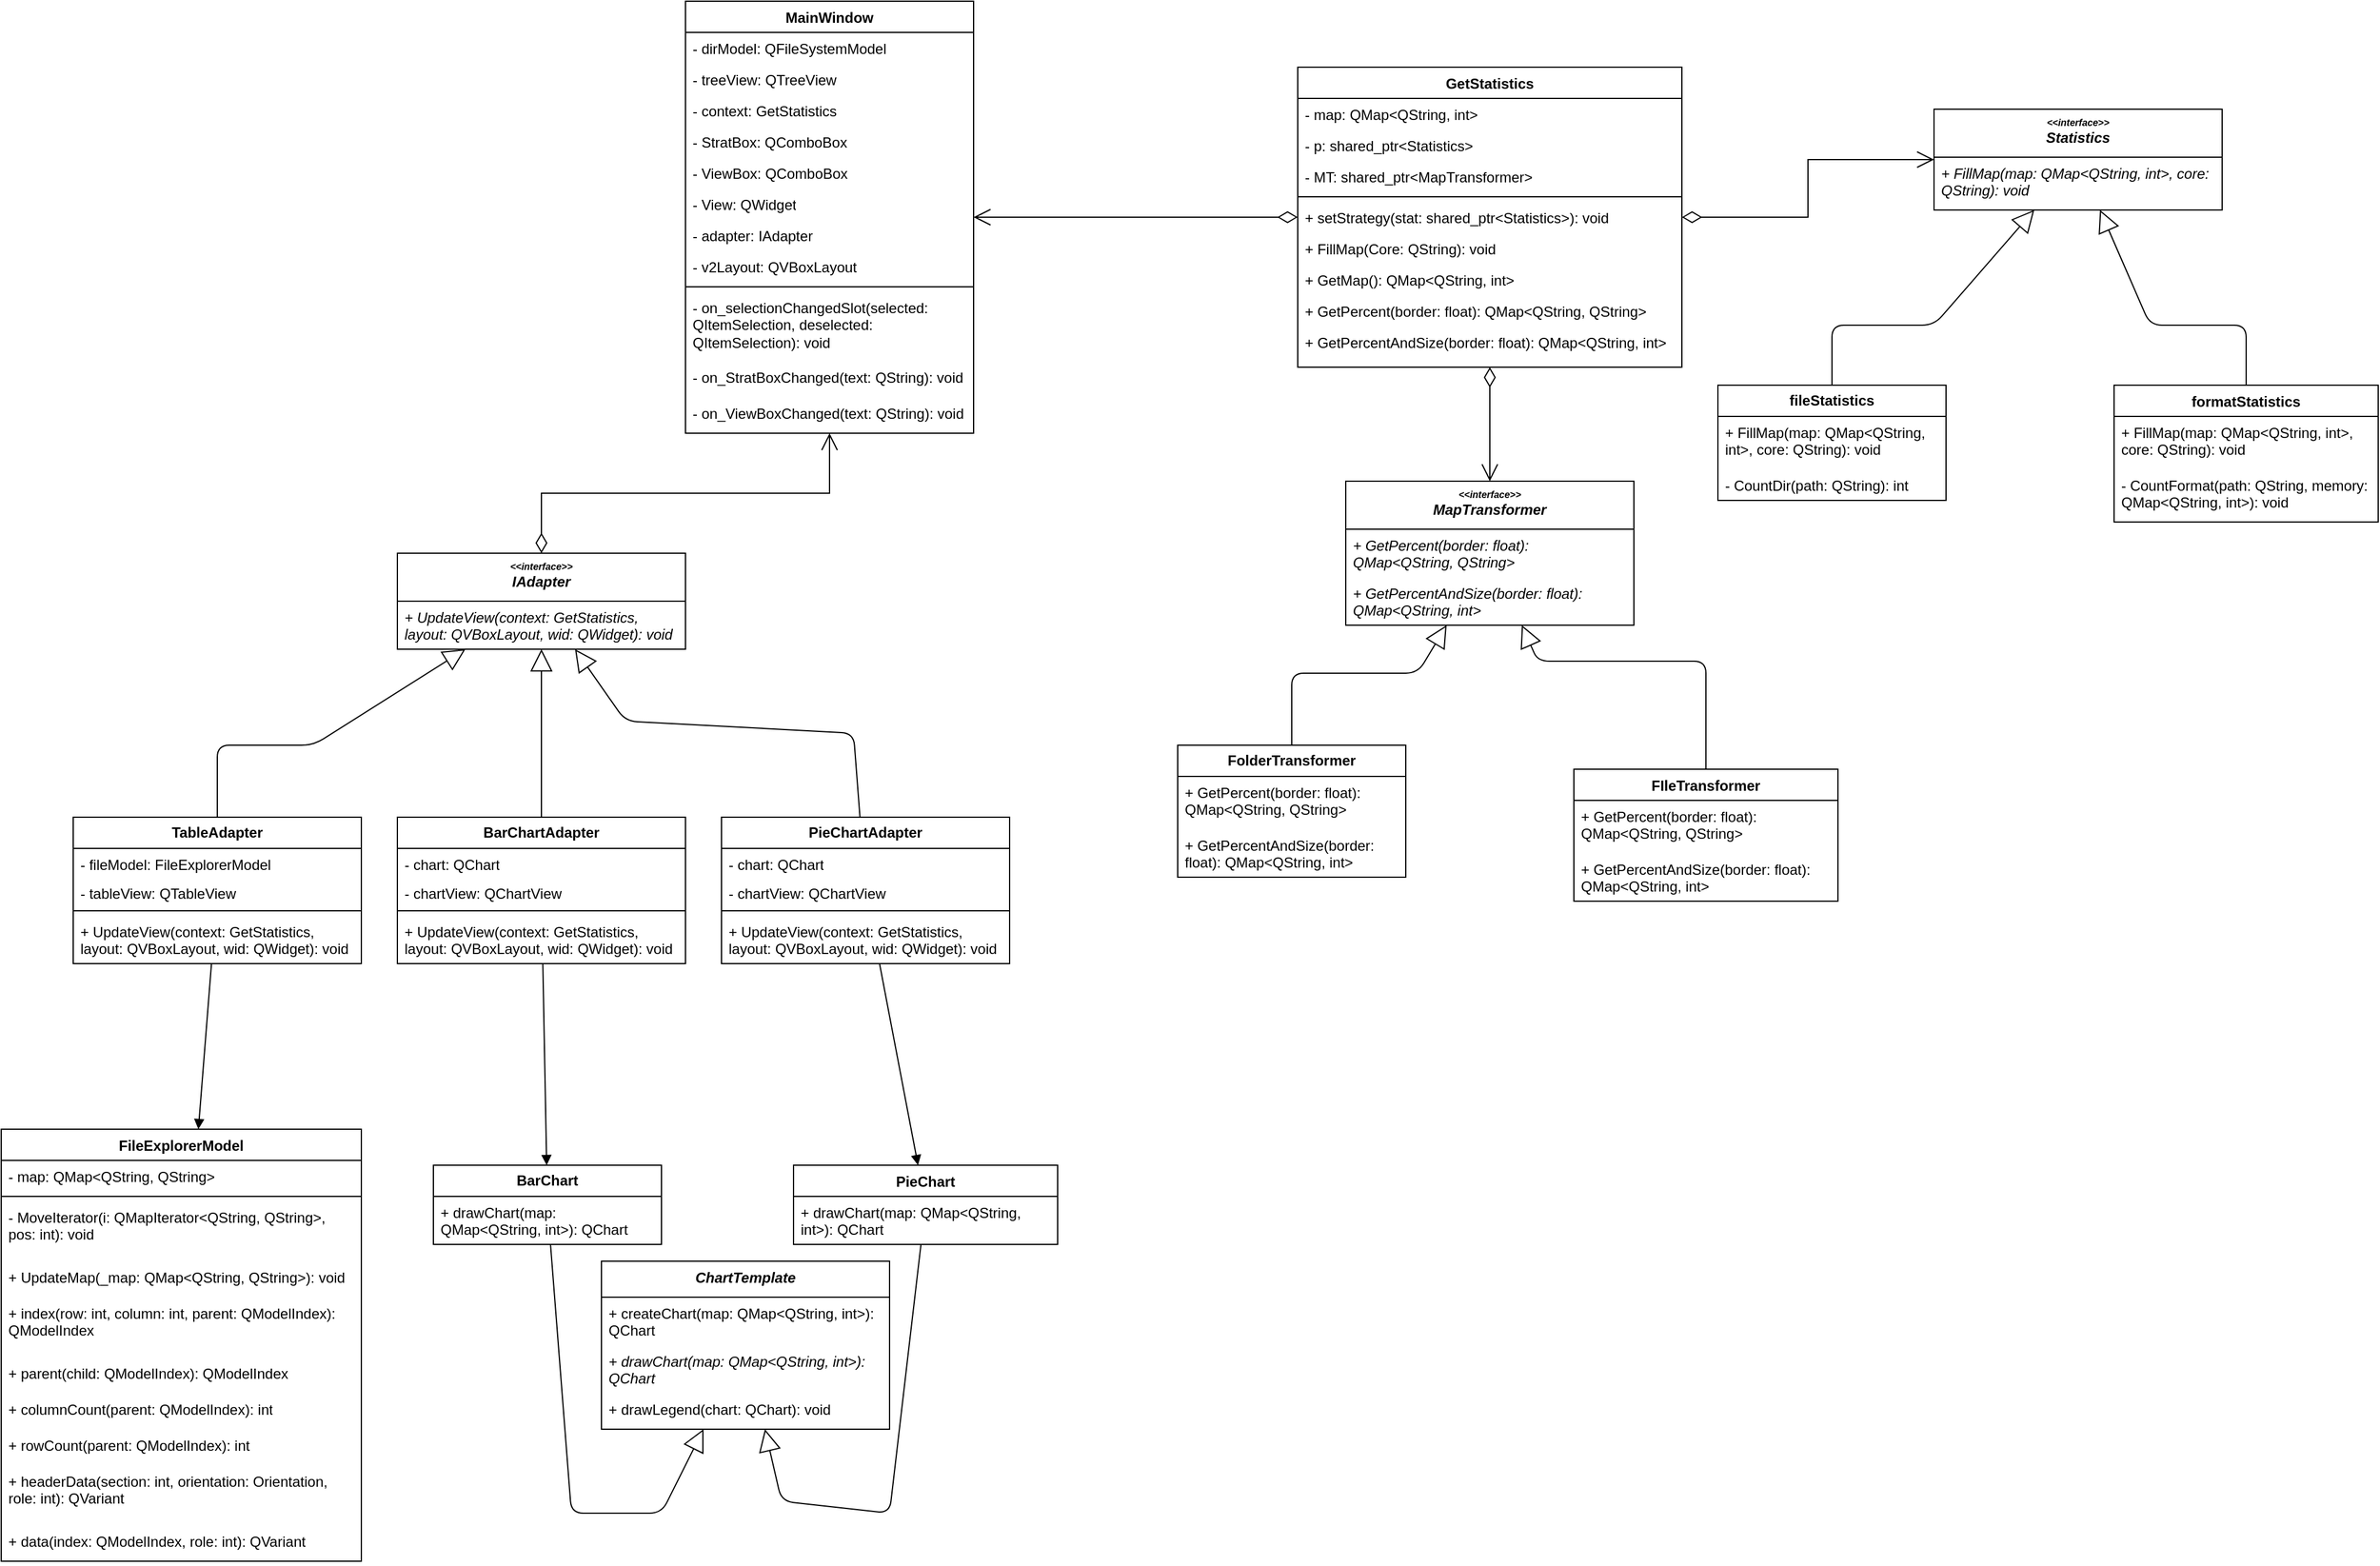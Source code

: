 <mxfile version="24.4.13" type="device">
  <diagram name="Страница — 1" id="tkpHR16uuRoaynLz8A9B">
    <mxGraphModel dx="1051" dy="880" grid="1" gridSize="10" guides="1" tooltips="1" connect="1" arrows="1" fold="1" page="1" pageScale="1" pageWidth="4681" pageHeight="3300" math="0" shadow="0">
      <root>
        <mxCell id="0" />
        <mxCell id="1" parent="0" />
        <mxCell id="_VxhqgntFJ6aZ2EaDgPc-1" value="&lt;div style=&quot;font-size: 8px;&quot;&gt;&lt;i&gt;&amp;lt;&amp;lt;interface&amp;gt;&amp;gt;&lt;/i&gt;&lt;/div&gt;&lt;i&gt;Statistics&lt;/i&gt;" style="swimlane;fontStyle=1;align=center;verticalAlign=top;childLayout=stackLayout;horizontal=1;startSize=40;horizontalStack=0;resizeParent=1;resizeParentMax=0;resizeLast=0;collapsible=1;marginBottom=0;whiteSpace=wrap;html=1;" parent="1" vertex="1">
          <mxGeometry x="2070" y="790" width="240" height="84" as="geometry" />
        </mxCell>
        <mxCell id="_VxhqgntFJ6aZ2EaDgPc-4" value="&lt;i&gt;+ FillMap(map: QMap&amp;lt;QString, int&amp;gt;, core: QString): void&lt;/i&gt;" style="text;strokeColor=none;fillColor=none;align=left;verticalAlign=top;spacingLeft=4;spacingRight=4;overflow=hidden;rotatable=0;points=[[0,0.5],[1,0.5]];portConstraint=eastwest;whiteSpace=wrap;html=1;" parent="_VxhqgntFJ6aZ2EaDgPc-1" vertex="1">
          <mxGeometry y="40" width="240" height="44" as="geometry" />
        </mxCell>
        <mxCell id="_VxhqgntFJ6aZ2EaDgPc-7" value="&lt;b&gt;fileStatistics&lt;/b&gt;" style="swimlane;fontStyle=0;childLayout=stackLayout;horizontal=1;startSize=26;fillColor=none;horizontalStack=0;resizeParent=1;resizeParentMax=0;resizeLast=0;collapsible=1;marginBottom=0;whiteSpace=wrap;html=1;" parent="1" vertex="1">
          <mxGeometry x="1890" y="1020" width="190" height="96" as="geometry" />
        </mxCell>
        <mxCell id="_VxhqgntFJ6aZ2EaDgPc-29" value="+ FillMap(map: QMap&amp;lt;QString, int&amp;gt;, core: QString): void" style="text;strokeColor=none;fillColor=none;align=left;verticalAlign=top;spacingLeft=4;spacingRight=4;overflow=hidden;rotatable=0;points=[[0,0.5],[1,0.5]];portConstraint=eastwest;whiteSpace=wrap;html=1;" parent="_VxhqgntFJ6aZ2EaDgPc-7" vertex="1">
          <mxGeometry y="26" width="190" height="44" as="geometry" />
        </mxCell>
        <mxCell id="_VxhqgntFJ6aZ2EaDgPc-9" value="- CountDir(path: QString): int" style="text;strokeColor=none;fillColor=none;align=left;verticalAlign=top;spacingLeft=4;spacingRight=4;overflow=hidden;rotatable=0;points=[[0,0.5],[1,0.5]];portConstraint=eastwest;whiteSpace=wrap;html=1;" parent="_VxhqgntFJ6aZ2EaDgPc-7" vertex="1">
          <mxGeometry y="70" width="190" height="26" as="geometry" />
        </mxCell>
        <mxCell id="_VxhqgntFJ6aZ2EaDgPc-12" value="formatStatistics" style="swimlane;fontStyle=1;align=center;verticalAlign=top;childLayout=stackLayout;horizontal=1;startSize=26;horizontalStack=0;resizeParent=1;resizeParentMax=0;resizeLast=0;collapsible=1;marginBottom=0;whiteSpace=wrap;html=1;" parent="1" vertex="1">
          <mxGeometry x="2220" y="1020" width="220" height="114" as="geometry" />
        </mxCell>
        <mxCell id="_VxhqgntFJ6aZ2EaDgPc-30" value="+ FillMap(map: QMap&amp;lt;QString, int&amp;gt;, core: QString): void" style="text;strokeColor=none;fillColor=none;align=left;verticalAlign=top;spacingLeft=4;spacingRight=4;overflow=hidden;rotatable=0;points=[[0,0.5],[1,0.5]];portConstraint=eastwest;whiteSpace=wrap;html=1;" parent="_VxhqgntFJ6aZ2EaDgPc-12" vertex="1">
          <mxGeometry y="26" width="220" height="44" as="geometry" />
        </mxCell>
        <mxCell id="_VxhqgntFJ6aZ2EaDgPc-18" value="- CountFormat(path: QString, memory:&amp;nbsp; QMap&amp;lt;QString, int&amp;gt;): void" style="text;strokeColor=none;fillColor=none;align=left;verticalAlign=top;spacingLeft=4;spacingRight=4;overflow=hidden;rotatable=0;points=[[0,0.5],[1,0.5]];portConstraint=eastwest;whiteSpace=wrap;html=1;" parent="_VxhqgntFJ6aZ2EaDgPc-12" vertex="1">
          <mxGeometry y="70" width="220" height="44" as="geometry" />
        </mxCell>
        <mxCell id="_VxhqgntFJ6aZ2EaDgPc-19" value="GetStatistics" style="swimlane;fontStyle=1;align=center;verticalAlign=top;childLayout=stackLayout;horizontal=1;startSize=26;horizontalStack=0;resizeParent=1;resizeParentMax=0;resizeLast=0;collapsible=1;marginBottom=0;whiteSpace=wrap;html=1;" parent="1" vertex="1">
          <mxGeometry x="1540" y="755" width="320" height="250" as="geometry" />
        </mxCell>
        <mxCell id="_VxhqgntFJ6aZ2EaDgPc-2" value="- map: QMap&amp;lt;QString, int&amp;gt;" style="text;strokeColor=none;fillColor=none;align=left;verticalAlign=top;spacingLeft=4;spacingRight=4;overflow=hidden;rotatable=0;points=[[0,0.5],[1,0.5]];portConstraint=eastwest;whiteSpace=wrap;html=1;" parent="_VxhqgntFJ6aZ2EaDgPc-19" vertex="1">
          <mxGeometry y="26" width="320" height="26" as="geometry" />
        </mxCell>
        <mxCell id="_VxhqgntFJ6aZ2EaDgPc-20" value="- p: shared_ptr&amp;lt;Statistics&amp;gt;" style="text;strokeColor=none;fillColor=none;align=left;verticalAlign=top;spacingLeft=4;spacingRight=4;overflow=hidden;rotatable=0;points=[[0,0.5],[1,0.5]];portConstraint=eastwest;whiteSpace=wrap;html=1;" parent="_VxhqgntFJ6aZ2EaDgPc-19" vertex="1">
          <mxGeometry y="52" width="320" height="26" as="geometry" />
        </mxCell>
        <mxCell id="LrpvLRprnNA-QOhYwSPT-2" value="- MT: shared_ptr&amp;lt;MapTransformer&amp;gt;" style="text;strokeColor=none;fillColor=none;align=left;verticalAlign=top;spacingLeft=4;spacingRight=4;overflow=hidden;rotatable=0;points=[[0,0.5],[1,0.5]];portConstraint=eastwest;whiteSpace=wrap;html=1;" vertex="1" parent="_VxhqgntFJ6aZ2EaDgPc-19">
          <mxGeometry y="78" width="320" height="26" as="geometry" />
        </mxCell>
        <mxCell id="_VxhqgntFJ6aZ2EaDgPc-21" value="" style="line;strokeWidth=1;fillColor=none;align=left;verticalAlign=middle;spacingTop=-1;spacingLeft=3;spacingRight=3;rotatable=0;labelPosition=right;points=[];portConstraint=eastwest;strokeColor=inherit;" parent="_VxhqgntFJ6aZ2EaDgPc-19" vertex="1">
          <mxGeometry y="104" width="320" height="8" as="geometry" />
        </mxCell>
        <mxCell id="_VxhqgntFJ6aZ2EaDgPc-22" value="+ setStrategy(stat: shared_ptr&amp;lt;Statistics&amp;gt;): void" style="text;strokeColor=none;fillColor=none;align=left;verticalAlign=top;spacingLeft=4;spacingRight=4;overflow=hidden;rotatable=0;points=[[0,0.5],[1,0.5]];portConstraint=eastwest;whiteSpace=wrap;html=1;" parent="_VxhqgntFJ6aZ2EaDgPc-19" vertex="1">
          <mxGeometry y="112" width="320" height="26" as="geometry" />
        </mxCell>
        <mxCell id="_VxhqgntFJ6aZ2EaDgPc-23" value="+ FillMap(Core: QString): void" style="text;strokeColor=none;fillColor=none;align=left;verticalAlign=top;spacingLeft=4;spacingRight=4;overflow=hidden;rotatable=0;points=[[0,0.5],[1,0.5]];portConstraint=eastwest;whiteSpace=wrap;html=1;" parent="_VxhqgntFJ6aZ2EaDgPc-19" vertex="1">
          <mxGeometry y="138" width="320" height="26" as="geometry" />
        </mxCell>
        <mxCell id="_VxhqgntFJ6aZ2EaDgPc-24" value="+ GetMap(): QMap&amp;lt;QString, int&amp;gt;" style="text;strokeColor=none;fillColor=none;align=left;verticalAlign=top;spacingLeft=4;spacingRight=4;overflow=hidden;rotatable=0;points=[[0,0.5],[1,0.5]];portConstraint=eastwest;whiteSpace=wrap;html=1;" parent="_VxhqgntFJ6aZ2EaDgPc-19" vertex="1">
          <mxGeometry y="164" width="320" height="26" as="geometry" />
        </mxCell>
        <mxCell id="LrpvLRprnNA-QOhYwSPT-3" value="+ GetPercent(border: float): QMap&amp;lt;QString, QString&amp;gt;" style="text;strokeColor=none;fillColor=none;align=left;verticalAlign=top;spacingLeft=4;spacingRight=4;overflow=hidden;rotatable=0;points=[[0,0.5],[1,0.5]];portConstraint=eastwest;whiteSpace=wrap;html=1;" vertex="1" parent="_VxhqgntFJ6aZ2EaDgPc-19">
          <mxGeometry y="190" width="320" height="26" as="geometry" />
        </mxCell>
        <mxCell id="LrpvLRprnNA-QOhYwSPT-4" value="+ GetPercentAndSize(border: float): QMap&amp;lt;QString, int&amp;gt;" style="text;strokeColor=none;fillColor=none;align=left;verticalAlign=top;spacingLeft=4;spacingRight=4;overflow=hidden;rotatable=0;points=[[0,0.5],[1,0.5]];portConstraint=eastwest;whiteSpace=wrap;html=1;" vertex="1" parent="_VxhqgntFJ6aZ2EaDgPc-19">
          <mxGeometry y="216" width="320" height="34" as="geometry" />
        </mxCell>
        <mxCell id="_VxhqgntFJ6aZ2EaDgPc-27" value="" style="endArrow=block;endSize=16;endFill=0;html=1;rounded=1;curved=0;" parent="1" source="_VxhqgntFJ6aZ2EaDgPc-12" target="_VxhqgntFJ6aZ2EaDgPc-1" edge="1">
          <mxGeometry width="160" relative="1" as="geometry">
            <mxPoint x="2150" y="980" as="sourcePoint" />
            <mxPoint x="2310" y="980" as="targetPoint" />
            <Array as="points">
              <mxPoint x="2330" y="970" />
              <mxPoint x="2250" y="970" />
            </Array>
          </mxGeometry>
        </mxCell>
        <mxCell id="_VxhqgntFJ6aZ2EaDgPc-28" value="" style="endArrow=block;endSize=16;endFill=0;html=1;rounded=1;curved=0;" parent="1" source="_VxhqgntFJ6aZ2EaDgPc-7" target="_VxhqgntFJ6aZ2EaDgPc-1" edge="1">
          <mxGeometry width="160" relative="1" as="geometry">
            <mxPoint x="1970" y="950" as="sourcePoint" />
            <mxPoint x="2130" y="950" as="targetPoint" />
            <Array as="points">
              <mxPoint x="1985" y="970" />
              <mxPoint x="2070" y="970" />
            </Array>
          </mxGeometry>
        </mxCell>
        <mxCell id="_VxhqgntFJ6aZ2EaDgPc-31" value="" style="endArrow=open;html=1;endSize=12;startArrow=diamondThin;startSize=14;startFill=0;edgeStyle=orthogonalEdgeStyle;align=left;verticalAlign=bottom;rounded=0;" parent="1" source="_VxhqgntFJ6aZ2EaDgPc-19" target="_VxhqgntFJ6aZ2EaDgPc-1" edge="1">
          <mxGeometry x="-1" y="3" relative="1" as="geometry">
            <mxPoint x="2010" y="1000" as="sourcePoint" />
            <mxPoint x="2170" y="1000" as="targetPoint" />
          </mxGeometry>
        </mxCell>
        <mxCell id="LrpvLRprnNA-QOhYwSPT-5" value="&lt;div style=&quot;font-size: 8px;&quot;&gt;&lt;i&gt;&amp;lt;&amp;lt;interface&amp;gt;&amp;gt;&lt;/i&gt;&lt;/div&gt;&lt;i&gt;MapTransformer&lt;/i&gt;" style="swimlane;fontStyle=1;align=center;verticalAlign=top;childLayout=stackLayout;horizontal=1;startSize=40;horizontalStack=0;resizeParent=1;resizeParentMax=0;resizeLast=0;collapsible=1;marginBottom=0;whiteSpace=wrap;html=1;" vertex="1" parent="1">
          <mxGeometry x="1580" y="1100" width="240" height="120" as="geometry" />
        </mxCell>
        <mxCell id="LrpvLRprnNA-QOhYwSPT-16" value="&lt;i&gt;+ GetPercent(border: float): QMap&amp;lt;QString, QString&amp;gt;&lt;/i&gt;" style="text;strokeColor=none;fillColor=none;align=left;verticalAlign=top;spacingLeft=4;spacingRight=4;overflow=hidden;rotatable=0;points=[[0,0.5],[1,0.5]];portConstraint=eastwest;whiteSpace=wrap;html=1;" vertex="1" parent="LrpvLRprnNA-QOhYwSPT-5">
          <mxGeometry y="40" width="240" height="40" as="geometry" />
        </mxCell>
        <mxCell id="LrpvLRprnNA-QOhYwSPT-17" value="&lt;i&gt;+ GetPercentAndSize(border: float): QMap&amp;lt;QString, int&amp;gt;&lt;/i&gt;" style="text;strokeColor=none;fillColor=none;align=left;verticalAlign=top;spacingLeft=4;spacingRight=4;overflow=hidden;rotatable=0;points=[[0,0.5],[1,0.5]];portConstraint=eastwest;whiteSpace=wrap;html=1;" vertex="1" parent="LrpvLRprnNA-QOhYwSPT-5">
          <mxGeometry y="80" width="240" height="40" as="geometry" />
        </mxCell>
        <mxCell id="LrpvLRprnNA-QOhYwSPT-7" value="&lt;b&gt;FolderTransformer&lt;/b&gt;" style="swimlane;fontStyle=0;childLayout=stackLayout;horizontal=1;startSize=26;fillColor=none;horizontalStack=0;resizeParent=1;resizeParentMax=0;resizeLast=0;collapsible=1;marginBottom=0;whiteSpace=wrap;html=1;" vertex="1" parent="1">
          <mxGeometry x="1440" y="1320" width="190" height="110" as="geometry" />
        </mxCell>
        <mxCell id="LrpvLRprnNA-QOhYwSPT-18" value="+ GetPercent(border: float): QMap&amp;lt;QString, QString&amp;gt;" style="text;strokeColor=none;fillColor=none;align=left;verticalAlign=top;spacingLeft=4;spacingRight=4;overflow=hidden;rotatable=0;points=[[0,0.5],[1,0.5]];portConstraint=eastwest;whiteSpace=wrap;html=1;" vertex="1" parent="LrpvLRprnNA-QOhYwSPT-7">
          <mxGeometry y="26" width="190" height="44" as="geometry" />
        </mxCell>
        <mxCell id="LrpvLRprnNA-QOhYwSPT-19" value="+ GetPercentAndSize(border: float): QMap&amp;lt;QString, int&amp;gt;" style="text;strokeColor=none;fillColor=none;align=left;verticalAlign=top;spacingLeft=4;spacingRight=4;overflow=hidden;rotatable=0;points=[[0,0.5],[1,0.5]];portConstraint=eastwest;whiteSpace=wrap;html=1;" vertex="1" parent="LrpvLRprnNA-QOhYwSPT-7">
          <mxGeometry y="70" width="190" height="40" as="geometry" />
        </mxCell>
        <mxCell id="LrpvLRprnNA-QOhYwSPT-10" value="FIleTransformer" style="swimlane;fontStyle=1;align=center;verticalAlign=top;childLayout=stackLayout;horizontal=1;startSize=26;horizontalStack=0;resizeParent=1;resizeParentMax=0;resizeLast=0;collapsible=1;marginBottom=0;whiteSpace=wrap;html=1;" vertex="1" parent="1">
          <mxGeometry x="1770" y="1340" width="220" height="110" as="geometry" />
        </mxCell>
        <mxCell id="LrpvLRprnNA-QOhYwSPT-20" value="+ GetPercent(border: float): QMap&amp;lt;QString, QString&amp;gt;" style="text;strokeColor=none;fillColor=none;align=left;verticalAlign=top;spacingLeft=4;spacingRight=4;overflow=hidden;rotatable=0;points=[[0,0.5],[1,0.5]];portConstraint=eastwest;whiteSpace=wrap;html=1;" vertex="1" parent="LrpvLRprnNA-QOhYwSPT-10">
          <mxGeometry y="26" width="220" height="44" as="geometry" />
        </mxCell>
        <mxCell id="LrpvLRprnNA-QOhYwSPT-21" value="+ GetPercentAndSize(border: float): QMap&amp;lt;QString, int&amp;gt;" style="text;strokeColor=none;fillColor=none;align=left;verticalAlign=top;spacingLeft=4;spacingRight=4;overflow=hidden;rotatable=0;points=[[0,0.5],[1,0.5]];portConstraint=eastwest;whiteSpace=wrap;html=1;" vertex="1" parent="LrpvLRprnNA-QOhYwSPT-10">
          <mxGeometry y="70" width="220" height="40" as="geometry" />
        </mxCell>
        <mxCell id="LrpvLRprnNA-QOhYwSPT-13" value="" style="endArrow=block;endSize=16;endFill=0;html=1;rounded=1;curved=0;" edge="1" parent="1" source="LrpvLRprnNA-QOhYwSPT-10" target="LrpvLRprnNA-QOhYwSPT-5">
          <mxGeometry width="160" relative="1" as="geometry">
            <mxPoint x="1700" y="1240" as="sourcePoint" />
            <mxPoint x="1860" y="1240" as="targetPoint" />
            <Array as="points">
              <mxPoint x="1880" y="1250" />
              <mxPoint x="1740" y="1250" />
            </Array>
          </mxGeometry>
        </mxCell>
        <mxCell id="LrpvLRprnNA-QOhYwSPT-14" value="" style="endArrow=block;endSize=16;endFill=0;html=1;rounded=1;curved=0;" edge="1" parent="1" source="LrpvLRprnNA-QOhYwSPT-7" target="LrpvLRprnNA-QOhYwSPT-5">
          <mxGeometry width="160" relative="1" as="geometry">
            <mxPoint x="1520" y="1210" as="sourcePoint" />
            <mxPoint x="1680" y="1210" as="targetPoint" />
            <Array as="points">
              <mxPoint x="1535" y="1260" />
              <mxPoint x="1640" y="1260" />
            </Array>
          </mxGeometry>
        </mxCell>
        <mxCell id="LrpvLRprnNA-QOhYwSPT-15" value="" style="endArrow=open;html=1;endSize=12;startArrow=diamondThin;startSize=14;startFill=0;edgeStyle=orthogonalEdgeStyle;align=left;verticalAlign=bottom;rounded=0;" edge="1" parent="1" target="LrpvLRprnNA-QOhYwSPT-5" source="_VxhqgntFJ6aZ2EaDgPc-19">
          <mxGeometry x="-1" y="3" relative="1" as="geometry">
            <mxPoint x="1260" y="1041" as="sourcePoint" />
            <mxPoint x="1590" y="1080" as="targetPoint" />
          </mxGeometry>
        </mxCell>
        <mxCell id="LrpvLRprnNA-QOhYwSPT-22" value="FileExplorerModel" style="swimlane;fontStyle=1;align=center;verticalAlign=top;childLayout=stackLayout;horizontal=1;startSize=26;horizontalStack=0;resizeParent=1;resizeParentMax=0;resizeLast=0;collapsible=1;marginBottom=0;whiteSpace=wrap;html=1;" vertex="1" parent="1">
          <mxGeometry x="460" y="1640" width="300" height="360" as="geometry" />
        </mxCell>
        <mxCell id="LrpvLRprnNA-QOhYwSPT-23" value="- map: QMap&amp;lt;QString, QString&amp;gt;" style="text;strokeColor=none;fillColor=none;align=left;verticalAlign=top;spacingLeft=4;spacingRight=4;overflow=hidden;rotatable=0;points=[[0,0.5],[1,0.5]];portConstraint=eastwest;whiteSpace=wrap;html=1;" vertex="1" parent="LrpvLRprnNA-QOhYwSPT-22">
          <mxGeometry y="26" width="300" height="26" as="geometry" />
        </mxCell>
        <mxCell id="LrpvLRprnNA-QOhYwSPT-24" value="" style="line;strokeWidth=1;fillColor=none;align=left;verticalAlign=middle;spacingTop=-1;spacingLeft=3;spacingRight=3;rotatable=0;labelPosition=right;points=[];portConstraint=eastwest;strokeColor=inherit;" vertex="1" parent="LrpvLRprnNA-QOhYwSPT-22">
          <mxGeometry y="52" width="300" height="8" as="geometry" />
        </mxCell>
        <mxCell id="LrpvLRprnNA-QOhYwSPT-25" value="- MoveIterator(i: QMapIterator&amp;lt;QString, QString&amp;gt;, pos: int): void" style="text;strokeColor=none;fillColor=none;align=left;verticalAlign=top;spacingLeft=4;spacingRight=4;overflow=hidden;rotatable=0;points=[[0,0.5],[1,0.5]];portConstraint=eastwest;whiteSpace=wrap;html=1;" vertex="1" parent="LrpvLRprnNA-QOhYwSPT-22">
          <mxGeometry y="60" width="300" height="50" as="geometry" />
        </mxCell>
        <mxCell id="LrpvLRprnNA-QOhYwSPT-32" value="+ UpdateMap(_map: QMap&amp;lt;QString, QString&amp;gt;): void" style="text;strokeColor=none;fillColor=none;align=left;verticalAlign=top;spacingLeft=4;spacingRight=4;overflow=hidden;rotatable=0;points=[[0,0.5],[1,0.5]];portConstraint=eastwest;whiteSpace=wrap;html=1;" vertex="1" parent="LrpvLRprnNA-QOhYwSPT-22">
          <mxGeometry y="110" width="300" height="30" as="geometry" />
        </mxCell>
        <mxCell id="LrpvLRprnNA-QOhYwSPT-26" value="+ index(row: int, column: int, parent: QModelIndex): QModelIndex" style="text;strokeColor=none;fillColor=none;align=left;verticalAlign=top;spacingLeft=4;spacingRight=4;overflow=hidden;rotatable=0;points=[[0,0.5],[1,0.5]];portConstraint=eastwest;whiteSpace=wrap;html=1;" vertex="1" parent="LrpvLRprnNA-QOhYwSPT-22">
          <mxGeometry y="140" width="300" height="50" as="geometry" />
        </mxCell>
        <mxCell id="LrpvLRprnNA-QOhYwSPT-27" value="+ parent(child: QModelIndex): QModelIndex" style="text;strokeColor=none;fillColor=none;align=left;verticalAlign=top;spacingLeft=4;spacingRight=4;overflow=hidden;rotatable=0;points=[[0,0.5],[1,0.5]];portConstraint=eastwest;whiteSpace=wrap;html=1;" vertex="1" parent="LrpvLRprnNA-QOhYwSPT-22">
          <mxGeometry y="190" width="300" height="30" as="geometry" />
        </mxCell>
        <mxCell id="LrpvLRprnNA-QOhYwSPT-28" value="+ columnCount(parent: QModelIndex): int" style="text;strokeColor=none;fillColor=none;align=left;verticalAlign=top;spacingLeft=4;spacingRight=4;overflow=hidden;rotatable=0;points=[[0,0.5],[1,0.5]];portConstraint=eastwest;whiteSpace=wrap;html=1;" vertex="1" parent="LrpvLRprnNA-QOhYwSPT-22">
          <mxGeometry y="220" width="300" height="30" as="geometry" />
        </mxCell>
        <mxCell id="LrpvLRprnNA-QOhYwSPT-29" value="+ rowCount(parent: QModelIndex): int" style="text;strokeColor=none;fillColor=none;align=left;verticalAlign=top;spacingLeft=4;spacingRight=4;overflow=hidden;rotatable=0;points=[[0,0.5],[1,0.5]];portConstraint=eastwest;whiteSpace=wrap;html=1;" vertex="1" parent="LrpvLRprnNA-QOhYwSPT-22">
          <mxGeometry y="250" width="300" height="30" as="geometry" />
        </mxCell>
        <mxCell id="LrpvLRprnNA-QOhYwSPT-30" value="+ headerData(section: int, orientation: Orientation, role: int): QVariant&lt;span style=&quot;font-family: monospace; font-size: 0px; text-wrap: nowrap;&quot;&gt;%3CmxGraphModel%3E%3Croot%3E%3CmxCell%20id%3D%220%22%2F%3E%3CmxCell%20id%3D%221%22%20parent%3D%220%22%2F%3E%3CmxCell%20id%3D%222%22%20value%3D%22%2B%20index(row%3A%20int%2C%20column%3A%20int%2C%20parent%3A%20QModelIndex)%3A%20QModelIndex%22%20style%3D%22text%3BstrokeColor%3Dnone%3BfillColor%3Dnone%3Balign%3Dleft%3BverticalAlign%3Dtop%3BspacingLeft%3D4%3BspacingRight%3D4%3Boverflow%3Dhidden%3Brotatable%3D0%3Bpoints%3D%5B%5B0%2C0.5%5D%2C%5B1%2C0.5%5D%5D%3BportConstraint%3Deastwest%3BwhiteSpace%3Dwrap%3Bhtml%3D1%3B%22%20vertex%3D%221%22%20parent%3D%221%22%3E%3CmxGeometry%20x%3D%22300%22%20y%3D%22930%22%20width%3D%22300%22%20height%3D%2250%22%20as%3D%22geometry%22%2F%3E%3C%2FmxCell%3E%3C%2Froot%3E%3C%2FmxGraphModel%3E&lt;/span&gt;" style="text;strokeColor=none;fillColor=none;align=left;verticalAlign=top;spacingLeft=4;spacingRight=4;overflow=hidden;rotatable=0;points=[[0,0.5],[1,0.5]];portConstraint=eastwest;whiteSpace=wrap;html=1;" vertex="1" parent="LrpvLRprnNA-QOhYwSPT-22">
          <mxGeometry y="280" width="300" height="50" as="geometry" />
        </mxCell>
        <mxCell id="LrpvLRprnNA-QOhYwSPT-31" value="+ data(index: QModelIndex, role: int): QVariant&lt;span style=&quot;font-family: monospace; font-size: 0px; text-wrap: nowrap;&quot;&gt;%3CmxGraphModel%3E%3Croot%3E%3CmxCell%20id%3D%220%22%2F%3E%3CmxCell%20id%3D%221%22%20parent%3D%220%22%2F%3E%3CmxCell%20id%3D%222%22%20value%3D%22%2B%20index(row%3A%20int%2C%20column%3A%20int%2C%20parent%3A%20QModelIndex)%3A%20QModelIndex%22%20style%3D%22text%3BstrokeColor%3Dnone%3BfillColor%3Dnone%3Balign%3Dleft%3BverticalAlign%3Dtop%3BspacingLeft%3D4%3BspacingRight%3D4%3Boverflow%3Dhidden%3Brotatable%3D0%3Bpoints%3D%5B%5B0%2C0.5%5D%2C%5B1%2C0.5%5D%5D%3BportConstraint%3Deastwest%3BwhiteSpace%3Dwrap%3Bhtml%3D1%3B%22%20vertex%3D%221%22%20parent%3D%221%22%3E%3CmxGeometry%20x%3D%22300%22%20y%3D%22930%22%20width%3D%22300%22%20height%3D%2250%22%20as%3D%22geometry%22%2F%3E%3C%2FmxCell%3E%3C%2Froot%3E%3C%2FmxGraphModel%3E&lt;/span&gt;" style="text;strokeColor=none;fillColor=none;align=left;verticalAlign=top;spacingLeft=4;spacingRight=4;overflow=hidden;rotatable=0;points=[[0,0.5],[1,0.5]];portConstraint=eastwest;whiteSpace=wrap;html=1;" vertex="1" parent="LrpvLRprnNA-QOhYwSPT-22">
          <mxGeometry y="330" width="300" height="30" as="geometry" />
        </mxCell>
        <mxCell id="LrpvLRprnNA-QOhYwSPT-33" value="&lt;div style=&quot;font-size: 8px;&quot;&gt;&lt;i style=&quot;background-color: initial; font-size: 12px;&quot;&gt;ChartTemplate&lt;/i&gt;&lt;br&gt;&lt;/div&gt;" style="swimlane;fontStyle=1;align=center;verticalAlign=top;childLayout=stackLayout;horizontal=1;startSize=30;horizontalStack=0;resizeParent=1;resizeParentMax=0;resizeLast=0;collapsible=1;marginBottom=0;whiteSpace=wrap;html=1;" vertex="1" parent="1">
          <mxGeometry x="960" y="1750" width="240" height="140" as="geometry" />
        </mxCell>
        <mxCell id="LrpvLRprnNA-QOhYwSPT-34" value="+ createChart(map: QMap&amp;lt;QString, int&amp;gt;): QChart" style="text;strokeColor=none;fillColor=none;align=left;verticalAlign=top;spacingLeft=4;spacingRight=4;overflow=hidden;rotatable=0;points=[[0,0.5],[1,0.5]];portConstraint=eastwest;whiteSpace=wrap;html=1;" vertex="1" parent="LrpvLRprnNA-QOhYwSPT-33">
          <mxGeometry y="30" width="240" height="40" as="geometry" />
        </mxCell>
        <mxCell id="LrpvLRprnNA-QOhYwSPT-44" value="&lt;i&gt;+ drawChart(map: QMap&amp;lt;QString, int&amp;gt;): QChart&lt;/i&gt;" style="text;strokeColor=none;fillColor=none;align=left;verticalAlign=top;spacingLeft=4;spacingRight=4;overflow=hidden;rotatable=0;points=[[0,0.5],[1,0.5]];portConstraint=eastwest;whiteSpace=wrap;html=1;" vertex="1" parent="LrpvLRprnNA-QOhYwSPT-33">
          <mxGeometry y="70" width="240" height="40" as="geometry" />
        </mxCell>
        <mxCell id="LrpvLRprnNA-QOhYwSPT-35" value="+ drawLegend(chart: QChart): void" style="text;strokeColor=none;fillColor=none;align=left;verticalAlign=top;spacingLeft=4;spacingRight=4;overflow=hidden;rotatable=0;points=[[0,0.5],[1,0.5]];portConstraint=eastwest;whiteSpace=wrap;html=1;" vertex="1" parent="LrpvLRprnNA-QOhYwSPT-33">
          <mxGeometry y="110" width="240" height="30" as="geometry" />
        </mxCell>
        <mxCell id="LrpvLRprnNA-QOhYwSPT-36" value="&lt;b&gt;BarChart&lt;/b&gt;" style="swimlane;fontStyle=0;childLayout=stackLayout;horizontal=1;startSize=26;fillColor=none;horizontalStack=0;resizeParent=1;resizeParentMax=0;resizeLast=0;collapsible=1;marginBottom=0;whiteSpace=wrap;html=1;" vertex="1" parent="1">
          <mxGeometry x="820" y="1670" width="190" height="66" as="geometry" />
        </mxCell>
        <mxCell id="LrpvLRprnNA-QOhYwSPT-45" value="+ drawChart(map: QMap&amp;lt;QString, int&amp;gt;): QChart" style="text;strokeColor=none;fillColor=none;align=left;verticalAlign=top;spacingLeft=4;spacingRight=4;overflow=hidden;rotatable=0;points=[[0,0.5],[1,0.5]];portConstraint=eastwest;whiteSpace=wrap;html=1;" vertex="1" parent="LrpvLRprnNA-QOhYwSPT-36">
          <mxGeometry y="26" width="190" height="40" as="geometry" />
        </mxCell>
        <mxCell id="LrpvLRprnNA-QOhYwSPT-39" value="PieChart" style="swimlane;fontStyle=1;align=center;verticalAlign=top;childLayout=stackLayout;horizontal=1;startSize=26;horizontalStack=0;resizeParent=1;resizeParentMax=0;resizeLast=0;collapsible=1;marginBottom=0;whiteSpace=wrap;html=1;" vertex="1" parent="1">
          <mxGeometry x="1120" y="1670" width="220" height="66" as="geometry" />
        </mxCell>
        <mxCell id="LrpvLRprnNA-QOhYwSPT-46" value="+ drawChart(map: QMap&amp;lt;QString, int&amp;gt;): QChart" style="text;strokeColor=none;fillColor=none;align=left;verticalAlign=top;spacingLeft=4;spacingRight=4;overflow=hidden;rotatable=0;points=[[0,0.5],[1,0.5]];portConstraint=eastwest;whiteSpace=wrap;html=1;" vertex="1" parent="LrpvLRprnNA-QOhYwSPT-39">
          <mxGeometry y="26" width="220" height="40" as="geometry" />
        </mxCell>
        <mxCell id="LrpvLRprnNA-QOhYwSPT-42" value="" style="endArrow=block;endSize=16;endFill=0;html=1;rounded=1;curved=0;" edge="1" parent="1" source="LrpvLRprnNA-QOhYwSPT-39" target="LrpvLRprnNA-QOhYwSPT-33">
          <mxGeometry width="160" relative="1" as="geometry">
            <mxPoint x="1200" y="1940" as="sourcePoint" />
            <mxPoint x="1360" y="1940" as="targetPoint" />
            <Array as="points">
              <mxPoint x="1200" y="1960" />
              <mxPoint x="1110" y="1950" />
            </Array>
          </mxGeometry>
        </mxCell>
        <mxCell id="LrpvLRprnNA-QOhYwSPT-43" value="" style="endArrow=block;endSize=16;endFill=0;html=1;rounded=1;curved=0;" edge="1" parent="1" source="LrpvLRprnNA-QOhYwSPT-36" target="LrpvLRprnNA-QOhYwSPT-33">
          <mxGeometry width="160" relative="1" as="geometry">
            <mxPoint x="1020" y="1910" as="sourcePoint" />
            <mxPoint x="1180" y="1910" as="targetPoint" />
            <Array as="points">
              <mxPoint x="935" y="1960" />
              <mxPoint x="1010" y="1960" />
            </Array>
          </mxGeometry>
        </mxCell>
        <mxCell id="LrpvLRprnNA-QOhYwSPT-51" value="&lt;div style=&quot;font-size: 8px;&quot;&gt;&lt;i&gt;&amp;lt;&amp;lt;interface&amp;gt;&amp;gt;&lt;/i&gt;&lt;/div&gt;&lt;i&gt;IAdapter&lt;/i&gt;" style="swimlane;fontStyle=1;align=center;verticalAlign=top;childLayout=stackLayout;horizontal=1;startSize=40;horizontalStack=0;resizeParent=1;resizeParentMax=0;resizeLast=0;collapsible=1;marginBottom=0;whiteSpace=wrap;html=1;" vertex="1" parent="1">
          <mxGeometry x="790" y="1160" width="240" height="80" as="geometry" />
        </mxCell>
        <mxCell id="LrpvLRprnNA-QOhYwSPT-52" value="&lt;i&gt;+ UpdateView(context: GetStatistics, layout: QVBoxLayout, wid: QWidget): void&lt;/i&gt;" style="text;strokeColor=none;fillColor=none;align=left;verticalAlign=top;spacingLeft=4;spacingRight=4;overflow=hidden;rotatable=0;points=[[0,0.5],[1,0.5]];portConstraint=eastwest;whiteSpace=wrap;html=1;" vertex="1" parent="LrpvLRprnNA-QOhYwSPT-51">
          <mxGeometry y="40" width="240" height="40" as="geometry" />
        </mxCell>
        <mxCell id="LrpvLRprnNA-QOhYwSPT-54" value="&lt;b&gt;TableAdapter&lt;/b&gt;" style="swimlane;fontStyle=0;childLayout=stackLayout;horizontal=1;startSize=26;fillColor=none;horizontalStack=0;resizeParent=1;resizeParentMax=0;resizeLast=0;collapsible=1;marginBottom=0;whiteSpace=wrap;html=1;" vertex="1" parent="1">
          <mxGeometry x="520" y="1380" width="240" height="122" as="geometry" />
        </mxCell>
        <mxCell id="LrpvLRprnNA-QOhYwSPT-55" value="- fileModel: FileExplorerModel" style="text;strokeColor=none;fillColor=none;align=left;verticalAlign=top;spacingLeft=4;spacingRight=4;overflow=hidden;rotatable=0;points=[[0,0.5],[1,0.5]];portConstraint=eastwest;whiteSpace=wrap;html=1;" vertex="1" parent="LrpvLRprnNA-QOhYwSPT-54">
          <mxGeometry y="26" width="240" height="24" as="geometry" />
        </mxCell>
        <mxCell id="LrpvLRprnNA-QOhYwSPT-59" value="- tableView: QTableView" style="text;strokeColor=none;fillColor=none;align=left;verticalAlign=top;spacingLeft=4;spacingRight=4;overflow=hidden;rotatable=0;points=[[0,0.5],[1,0.5]];portConstraint=eastwest;whiteSpace=wrap;html=1;" vertex="1" parent="LrpvLRprnNA-QOhYwSPT-54">
          <mxGeometry y="50" width="240" height="24" as="geometry" />
        </mxCell>
        <mxCell id="LrpvLRprnNA-QOhYwSPT-58" value="" style="line;strokeWidth=1;fillColor=none;align=left;verticalAlign=middle;spacingTop=-1;spacingLeft=3;spacingRight=3;rotatable=0;labelPosition=right;points=[];portConstraint=eastwest;strokeColor=inherit;" vertex="1" parent="LrpvLRprnNA-QOhYwSPT-54">
          <mxGeometry y="74" width="240" height="8" as="geometry" />
        </mxCell>
        <mxCell id="LrpvLRprnNA-QOhYwSPT-60" value="+ UpdateView(context: GetStatistics, layout: QVBoxLayout, wid: QWidget): void" style="text;strokeColor=none;fillColor=none;align=left;verticalAlign=top;spacingLeft=4;spacingRight=4;overflow=hidden;rotatable=0;points=[[0,0.5],[1,0.5]];portConstraint=eastwest;whiteSpace=wrap;html=1;" vertex="1" parent="LrpvLRprnNA-QOhYwSPT-54">
          <mxGeometry y="82" width="240" height="40" as="geometry" />
        </mxCell>
        <mxCell id="LrpvLRprnNA-QOhYwSPT-57" value="" style="endArrow=block;endSize=16;endFill=0;html=1;rounded=1;curved=0;" edge="1" parent="1" source="LrpvLRprnNA-QOhYwSPT-54" target="LrpvLRprnNA-QOhYwSPT-51">
          <mxGeometry width="160" relative="1" as="geometry">
            <mxPoint x="600" y="1270" as="sourcePoint" />
            <mxPoint x="744" y="1280" as="targetPoint" />
            <Array as="points">
              <mxPoint x="640" y="1320" />
              <mxPoint x="720" y="1320" />
            </Array>
          </mxGeometry>
        </mxCell>
        <mxCell id="LrpvLRprnNA-QOhYwSPT-61" value="&lt;b&gt;BarChartAdapter&lt;/b&gt;" style="swimlane;fontStyle=0;childLayout=stackLayout;horizontal=1;startSize=26;fillColor=none;horizontalStack=0;resizeParent=1;resizeParentMax=0;resizeLast=0;collapsible=1;marginBottom=0;whiteSpace=wrap;html=1;" vertex="1" parent="1">
          <mxGeometry x="790" y="1380" width="240" height="122" as="geometry" />
        </mxCell>
        <mxCell id="LrpvLRprnNA-QOhYwSPT-62" value="- chart: QChart" style="text;strokeColor=none;fillColor=none;align=left;verticalAlign=top;spacingLeft=4;spacingRight=4;overflow=hidden;rotatable=0;points=[[0,0.5],[1,0.5]];portConstraint=eastwest;whiteSpace=wrap;html=1;" vertex="1" parent="LrpvLRprnNA-QOhYwSPT-61">
          <mxGeometry y="26" width="240" height="24" as="geometry" />
        </mxCell>
        <mxCell id="LrpvLRprnNA-QOhYwSPT-63" value="- chartView: QChartView" style="text;strokeColor=none;fillColor=none;align=left;verticalAlign=top;spacingLeft=4;spacingRight=4;overflow=hidden;rotatable=0;points=[[0,0.5],[1,0.5]];portConstraint=eastwest;whiteSpace=wrap;html=1;" vertex="1" parent="LrpvLRprnNA-QOhYwSPT-61">
          <mxGeometry y="50" width="240" height="24" as="geometry" />
        </mxCell>
        <mxCell id="LrpvLRprnNA-QOhYwSPT-64" value="" style="line;strokeWidth=1;fillColor=none;align=left;verticalAlign=middle;spacingTop=-1;spacingLeft=3;spacingRight=3;rotatable=0;labelPosition=right;points=[];portConstraint=eastwest;strokeColor=inherit;" vertex="1" parent="LrpvLRprnNA-QOhYwSPT-61">
          <mxGeometry y="74" width="240" height="8" as="geometry" />
        </mxCell>
        <mxCell id="LrpvLRprnNA-QOhYwSPT-65" value="+ UpdateView(context: GetStatistics, layout: QVBoxLayout, wid: QWidget): void" style="text;strokeColor=none;fillColor=none;align=left;verticalAlign=top;spacingLeft=4;spacingRight=4;overflow=hidden;rotatable=0;points=[[0,0.5],[1,0.5]];portConstraint=eastwest;whiteSpace=wrap;html=1;" vertex="1" parent="LrpvLRprnNA-QOhYwSPT-61">
          <mxGeometry y="82" width="240" height="40" as="geometry" />
        </mxCell>
        <mxCell id="LrpvLRprnNA-QOhYwSPT-66" value="&lt;b&gt;PieChartAdapter&lt;/b&gt;" style="swimlane;fontStyle=0;childLayout=stackLayout;horizontal=1;startSize=26;fillColor=none;horizontalStack=0;resizeParent=1;resizeParentMax=0;resizeLast=0;collapsible=1;marginBottom=0;whiteSpace=wrap;html=1;" vertex="1" parent="1">
          <mxGeometry x="1060" y="1380" width="240" height="122" as="geometry" />
        </mxCell>
        <mxCell id="LrpvLRprnNA-QOhYwSPT-67" value="- chart: QChart" style="text;strokeColor=none;fillColor=none;align=left;verticalAlign=top;spacingLeft=4;spacingRight=4;overflow=hidden;rotatable=0;points=[[0,0.5],[1,0.5]];portConstraint=eastwest;whiteSpace=wrap;html=1;" vertex="1" parent="LrpvLRprnNA-QOhYwSPT-66">
          <mxGeometry y="26" width="240" height="24" as="geometry" />
        </mxCell>
        <mxCell id="LrpvLRprnNA-QOhYwSPT-68" value="- chartView: QChartView" style="text;strokeColor=none;fillColor=none;align=left;verticalAlign=top;spacingLeft=4;spacingRight=4;overflow=hidden;rotatable=0;points=[[0,0.5],[1,0.5]];portConstraint=eastwest;whiteSpace=wrap;html=1;" vertex="1" parent="LrpvLRprnNA-QOhYwSPT-66">
          <mxGeometry y="50" width="240" height="24" as="geometry" />
        </mxCell>
        <mxCell id="LrpvLRprnNA-QOhYwSPT-69" value="" style="line;strokeWidth=1;fillColor=none;align=left;verticalAlign=middle;spacingTop=-1;spacingLeft=3;spacingRight=3;rotatable=0;labelPosition=right;points=[];portConstraint=eastwest;strokeColor=inherit;" vertex="1" parent="LrpvLRprnNA-QOhYwSPT-66">
          <mxGeometry y="74" width="240" height="8" as="geometry" />
        </mxCell>
        <mxCell id="LrpvLRprnNA-QOhYwSPT-70" value="+ UpdateView(context: GetStatistics, layout: QVBoxLayout, wid: QWidget): void" style="text;strokeColor=none;fillColor=none;align=left;verticalAlign=top;spacingLeft=4;spacingRight=4;overflow=hidden;rotatable=0;points=[[0,0.5],[1,0.5]];portConstraint=eastwest;whiteSpace=wrap;html=1;" vertex="1" parent="LrpvLRprnNA-QOhYwSPT-66">
          <mxGeometry y="82" width="240" height="40" as="geometry" />
        </mxCell>
        <mxCell id="LrpvLRprnNA-QOhYwSPT-71" value="" style="endArrow=block;endSize=16;endFill=0;html=1;rounded=1;curved=0;" edge="1" parent="1" source="LrpvLRprnNA-QOhYwSPT-61" target="LrpvLRprnNA-QOhYwSPT-51">
          <mxGeometry width="160" relative="1" as="geometry">
            <mxPoint x="910" y="1360" as="sourcePoint" />
            <mxPoint x="1014" y="1260" as="targetPoint" />
            <Array as="points">
              <mxPoint x="910" y="1300" />
            </Array>
          </mxGeometry>
        </mxCell>
        <mxCell id="LrpvLRprnNA-QOhYwSPT-72" value="" style="endArrow=block;endSize=16;endFill=0;html=1;rounded=1;curved=0;" edge="1" parent="1" source="LrpvLRprnNA-QOhYwSPT-66" target="LrpvLRprnNA-QOhYwSPT-51">
          <mxGeometry width="160" relative="1" as="geometry">
            <mxPoint x="1090" y="1350" as="sourcePoint" />
            <mxPoint x="1194" y="1250" as="targetPoint" />
            <Array as="points">
              <mxPoint x="1170" y="1310" />
              <mxPoint x="980" y="1300" />
            </Array>
          </mxGeometry>
        </mxCell>
        <mxCell id="LrpvLRprnNA-QOhYwSPT-73" value="" style="html=1;verticalAlign=bottom;endArrow=block;curved=0;rounded=0;" edge="1" parent="1" source="LrpvLRprnNA-QOhYwSPT-54" target="LrpvLRprnNA-QOhYwSPT-22">
          <mxGeometry width="80" relative="1" as="geometry">
            <mxPoint x="869.998" y="1658.0" as="sourcePoint" />
            <mxPoint x="880.922" y="1520.0" as="targetPoint" />
          </mxGeometry>
        </mxCell>
        <mxCell id="LrpvLRprnNA-QOhYwSPT-75" value="" style="html=1;verticalAlign=bottom;endArrow=block;curved=0;rounded=0;" edge="1" parent="1" source="LrpvLRprnNA-QOhYwSPT-61" target="LrpvLRprnNA-QOhYwSPT-36">
          <mxGeometry width="80" relative="1" as="geometry">
            <mxPoint x="901" y="1532" as="sourcePoint" />
            <mxPoint x="890" y="1670" as="targetPoint" />
          </mxGeometry>
        </mxCell>
        <mxCell id="LrpvLRprnNA-QOhYwSPT-76" value="" style="html=1;verticalAlign=bottom;endArrow=block;curved=0;rounded=0;" edge="1" parent="1" source="LrpvLRprnNA-QOhYwSPT-66" target="LrpvLRprnNA-QOhYwSPT-39">
          <mxGeometry width="80" relative="1" as="geometry">
            <mxPoint x="1150" y="1502" as="sourcePoint" />
            <mxPoint x="1153" y="1670" as="targetPoint" />
          </mxGeometry>
        </mxCell>
        <mxCell id="LrpvLRprnNA-QOhYwSPT-77" value="MainWindow" style="swimlane;fontStyle=1;align=center;verticalAlign=top;childLayout=stackLayout;horizontal=1;startSize=26;horizontalStack=0;resizeParent=1;resizeParentMax=0;resizeLast=0;collapsible=1;marginBottom=0;whiteSpace=wrap;html=1;" vertex="1" parent="1">
          <mxGeometry x="1030" y="700" width="240" height="360" as="geometry" />
        </mxCell>
        <mxCell id="LrpvLRprnNA-QOhYwSPT-78" value="- dirModel: QFileSystemModel" style="text;strokeColor=none;fillColor=none;align=left;verticalAlign=top;spacingLeft=4;spacingRight=4;overflow=hidden;rotatable=0;points=[[0,0.5],[1,0.5]];portConstraint=eastwest;whiteSpace=wrap;html=1;" vertex="1" parent="LrpvLRprnNA-QOhYwSPT-77">
          <mxGeometry y="26" width="240" height="26" as="geometry" />
        </mxCell>
        <mxCell id="LrpvLRprnNA-QOhYwSPT-81" value="- treeView: QTreeView" style="text;strokeColor=none;fillColor=none;align=left;verticalAlign=top;spacingLeft=4;spacingRight=4;overflow=hidden;rotatable=0;points=[[0,0.5],[1,0.5]];portConstraint=eastwest;whiteSpace=wrap;html=1;" vertex="1" parent="LrpvLRprnNA-QOhYwSPT-77">
          <mxGeometry y="52" width="240" height="26" as="geometry" />
        </mxCell>
        <mxCell id="LrpvLRprnNA-QOhYwSPT-82" value="- context: GetStatistics" style="text;strokeColor=none;fillColor=none;align=left;verticalAlign=top;spacingLeft=4;spacingRight=4;overflow=hidden;rotatable=0;points=[[0,0.5],[1,0.5]];portConstraint=eastwest;whiteSpace=wrap;html=1;" vertex="1" parent="LrpvLRprnNA-QOhYwSPT-77">
          <mxGeometry y="78" width="240" height="26" as="geometry" />
        </mxCell>
        <mxCell id="LrpvLRprnNA-QOhYwSPT-83" value="- StratBox: QComboBox" style="text;strokeColor=none;fillColor=none;align=left;verticalAlign=top;spacingLeft=4;spacingRight=4;overflow=hidden;rotatable=0;points=[[0,0.5],[1,0.5]];portConstraint=eastwest;whiteSpace=wrap;html=1;" vertex="1" parent="LrpvLRprnNA-QOhYwSPT-77">
          <mxGeometry y="104" width="240" height="26" as="geometry" />
        </mxCell>
        <mxCell id="LrpvLRprnNA-QOhYwSPT-84" value="- ViewBox: QComboBox" style="text;strokeColor=none;fillColor=none;align=left;verticalAlign=top;spacingLeft=4;spacingRight=4;overflow=hidden;rotatable=0;points=[[0,0.5],[1,0.5]];portConstraint=eastwest;whiteSpace=wrap;html=1;" vertex="1" parent="LrpvLRprnNA-QOhYwSPT-77">
          <mxGeometry y="130" width="240" height="26" as="geometry" />
        </mxCell>
        <mxCell id="LrpvLRprnNA-QOhYwSPT-85" value="- View: QWidget" style="text;strokeColor=none;fillColor=none;align=left;verticalAlign=top;spacingLeft=4;spacingRight=4;overflow=hidden;rotatable=0;points=[[0,0.5],[1,0.5]];portConstraint=eastwest;whiteSpace=wrap;html=1;" vertex="1" parent="LrpvLRprnNA-QOhYwSPT-77">
          <mxGeometry y="156" width="240" height="26" as="geometry" />
        </mxCell>
        <mxCell id="LrpvLRprnNA-QOhYwSPT-86" value="- adapter: IAdapter" style="text;strokeColor=none;fillColor=none;align=left;verticalAlign=top;spacingLeft=4;spacingRight=4;overflow=hidden;rotatable=0;points=[[0,0.5],[1,0.5]];portConstraint=eastwest;whiteSpace=wrap;html=1;" vertex="1" parent="LrpvLRprnNA-QOhYwSPT-77">
          <mxGeometry y="182" width="240" height="26" as="geometry" />
        </mxCell>
        <mxCell id="LrpvLRprnNA-QOhYwSPT-87" value="- v2Layout: QVBoxLayout" style="text;strokeColor=none;fillColor=none;align=left;verticalAlign=top;spacingLeft=4;spacingRight=4;overflow=hidden;rotatable=0;points=[[0,0.5],[1,0.5]];portConstraint=eastwest;whiteSpace=wrap;html=1;" vertex="1" parent="LrpvLRprnNA-QOhYwSPT-77">
          <mxGeometry y="208" width="240" height="26" as="geometry" />
        </mxCell>
        <mxCell id="LrpvLRprnNA-QOhYwSPT-79" value="" style="line;strokeWidth=1;fillColor=none;align=left;verticalAlign=middle;spacingTop=-1;spacingLeft=3;spacingRight=3;rotatable=0;labelPosition=right;points=[];portConstraint=eastwest;strokeColor=inherit;" vertex="1" parent="LrpvLRprnNA-QOhYwSPT-77">
          <mxGeometry y="234" width="240" height="8" as="geometry" />
        </mxCell>
        <mxCell id="LrpvLRprnNA-QOhYwSPT-80" value="- on_selectionChangedSlot(selected: QItemSelection, deselected: QItemSelection): void" style="text;strokeColor=none;fillColor=none;align=left;verticalAlign=top;spacingLeft=4;spacingRight=4;overflow=hidden;rotatable=0;points=[[0,0.5],[1,0.5]];portConstraint=eastwest;whiteSpace=wrap;html=1;" vertex="1" parent="LrpvLRprnNA-QOhYwSPT-77">
          <mxGeometry y="242" width="240" height="58" as="geometry" />
        </mxCell>
        <mxCell id="LrpvLRprnNA-QOhYwSPT-88" value="- on_StratBoxChanged(text: QString): void" style="text;strokeColor=none;fillColor=none;align=left;verticalAlign=top;spacingLeft=4;spacingRight=4;overflow=hidden;rotatable=0;points=[[0,0.5],[1,0.5]];portConstraint=eastwest;whiteSpace=wrap;html=1;" vertex="1" parent="LrpvLRprnNA-QOhYwSPT-77">
          <mxGeometry y="300" width="240" height="30" as="geometry" />
        </mxCell>
        <mxCell id="LrpvLRprnNA-QOhYwSPT-89" value="- on_ViewBoxChanged(text: QString): void" style="text;strokeColor=none;fillColor=none;align=left;verticalAlign=top;spacingLeft=4;spacingRight=4;overflow=hidden;rotatable=0;points=[[0,0.5],[1,0.5]];portConstraint=eastwest;whiteSpace=wrap;html=1;" vertex="1" parent="LrpvLRprnNA-QOhYwSPT-77">
          <mxGeometry y="330" width="240" height="30" as="geometry" />
        </mxCell>
        <mxCell id="LrpvLRprnNA-QOhYwSPT-90" value="" style="endArrow=open;html=1;endSize=12;startArrow=diamondThin;startSize=14;startFill=0;edgeStyle=orthogonalEdgeStyle;align=left;verticalAlign=bottom;rounded=0;" edge="1" parent="1" source="LrpvLRprnNA-QOhYwSPT-51" target="LrpvLRprnNA-QOhYwSPT-77">
          <mxGeometry x="-1" y="3" relative="1" as="geometry">
            <mxPoint x="1150" y="1260" as="sourcePoint" />
            <mxPoint x="1310" y="1260" as="targetPoint" />
          </mxGeometry>
        </mxCell>
        <mxCell id="LrpvLRprnNA-QOhYwSPT-91" value="" style="endArrow=open;html=1;endSize=12;startArrow=diamondThin;startSize=14;startFill=0;edgeStyle=orthogonalEdgeStyle;align=left;verticalAlign=bottom;rounded=0;" edge="1" parent="1" source="_VxhqgntFJ6aZ2EaDgPc-19" target="LrpvLRprnNA-QOhYwSPT-77">
          <mxGeometry x="-1" y="3" relative="1" as="geometry">
            <mxPoint x="1250" y="1115.57" as="sourcePoint" />
            <mxPoint x="1490" y="1015.57" as="targetPoint" />
          </mxGeometry>
        </mxCell>
      </root>
    </mxGraphModel>
  </diagram>
</mxfile>

